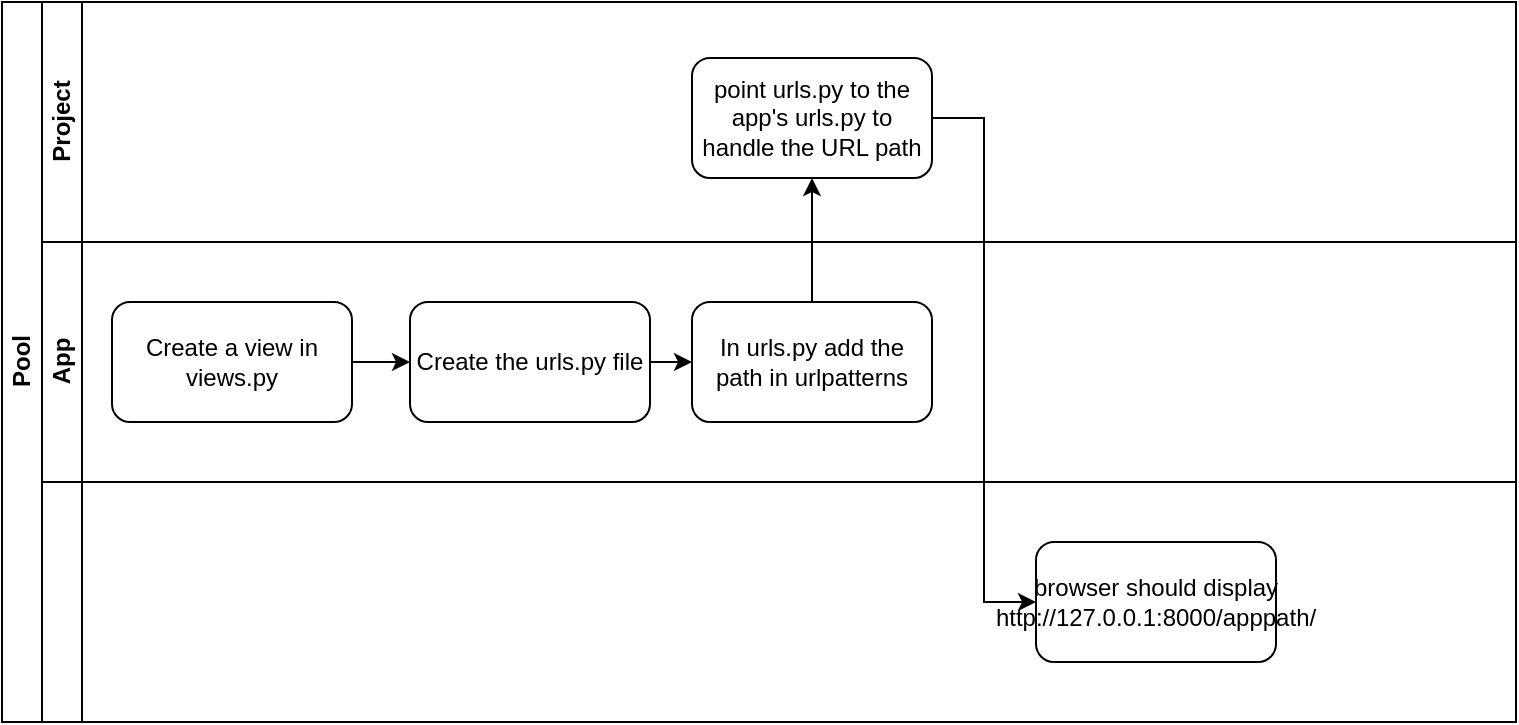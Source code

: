 <mxfile version="21.6.6" type="github">
  <diagram id="C5RBs43oDa-KdzZeNtuy" name="Page-1">
    <mxGraphModel dx="610" dy="338" grid="0" gridSize="1" guides="1" tooltips="1" connect="1" arrows="1" fold="1" page="1" pageScale="1" pageWidth="1920" pageHeight="1200" math="0" shadow="0">
      <root>
        <mxCell id="WIyWlLk6GJQsqaUBKTNV-0" />
        <mxCell id="WIyWlLk6GJQsqaUBKTNV-1" parent="WIyWlLk6GJQsqaUBKTNV-0" />
        <mxCell id="8sbL9mn9Djze76Np5dDg-1" style="edgeStyle=orthogonalEdgeStyle;rounded=0;orthogonalLoop=1;jettySize=auto;html=1;exitX=1;exitY=0.5;exitDx=0;exitDy=0;entryX=-0.05;entryY=0.483;entryDx=0;entryDy=0;entryPerimeter=0;" edge="1" parent="WIyWlLk6GJQsqaUBKTNV-1" target="8sbL9mn9Djze76Np5dDg-0">
          <mxGeometry relative="1" as="geometry">
            <mxPoint x="270" y="210" as="sourcePoint" />
          </mxGeometry>
        </mxCell>
        <mxCell id="8sbL9mn9Djze76Np5dDg-5" value="Pool" style="swimlane;childLayout=stackLayout;resizeParent=1;resizeParentMax=0;horizontal=0;startSize=20;horizontalStack=0;html=1;" vertex="1" parent="WIyWlLk6GJQsqaUBKTNV-1">
          <mxGeometry x="50" y="76" width="757" height="360" as="geometry">
            <mxRectangle x="-230" y="292" width="32" height="55" as="alternateBounds" />
          </mxGeometry>
        </mxCell>
        <mxCell id="8sbL9mn9Djze76Np5dDg-6" value="&lt;div&gt;Project&lt;/div&gt;" style="swimlane;startSize=20;horizontal=0;html=1;" vertex="1" parent="8sbL9mn9Djze76Np5dDg-5">
          <mxGeometry x="20" width="737" height="120" as="geometry" />
        </mxCell>
        <mxCell id="8sbL9mn9Djze76Np5dDg-11" style="edgeStyle=orthogonalEdgeStyle;rounded=0;orthogonalLoop=1;jettySize=auto;html=1;exitX=1;exitY=0.5;exitDx=0;exitDy=0;" edge="1" parent="8sbL9mn9Djze76Np5dDg-6" target="8sbL9mn9Djze76Np5dDg-10">
          <mxGeometry relative="1" as="geometry">
            <mxPoint x="163" y="56" as="sourcePoint" />
          </mxGeometry>
        </mxCell>
        <mxCell id="8sbL9mn9Djze76Np5dDg-13" style="edgeStyle=orthogonalEdgeStyle;rounded=0;orthogonalLoop=1;jettySize=auto;html=1;exitX=1;exitY=0.5;exitDx=0;exitDy=0;" edge="1" parent="8sbL9mn9Djze76Np5dDg-6" target="8sbL9mn9Djze76Np5dDg-12">
          <mxGeometry relative="1" as="geometry">
            <mxPoint x="312.0" y="56" as="sourcePoint" />
          </mxGeometry>
        </mxCell>
        <mxCell id="8sbL9mn9Djze76Np5dDg-18" value="point urls.py to the app&#39;s urls.py to handle the URL path" style="rounded=1;whiteSpace=wrap;html=1;" vertex="1" parent="8sbL9mn9Djze76Np5dDg-6">
          <mxGeometry x="325" y="28" width="120" height="60" as="geometry" />
        </mxCell>
        <mxCell id="8sbL9mn9Djze76Np5dDg-7" value="&lt;div&gt;App&lt;/div&gt;" style="swimlane;startSize=20;horizontal=0;html=1;" vertex="1" parent="8sbL9mn9Djze76Np5dDg-5">
          <mxGeometry x="20" y="120" width="737" height="120" as="geometry" />
        </mxCell>
        <mxCell id="8sbL9mn9Djze76Np5dDg-19" style="edgeStyle=orthogonalEdgeStyle;rounded=0;orthogonalLoop=1;jettySize=auto;html=1;exitX=1;exitY=0.5;exitDx=0;exitDy=0;" edge="1" parent="8sbL9mn9Djze76Np5dDg-7" source="8sbL9mn9Djze76Np5dDg-15" target="8sbL9mn9Djze76Np5dDg-16">
          <mxGeometry relative="1" as="geometry" />
        </mxCell>
        <mxCell id="8sbL9mn9Djze76Np5dDg-15" value="Create a view in views.py" style="rounded=1;whiteSpace=wrap;html=1;" vertex="1" parent="8sbL9mn9Djze76Np5dDg-7">
          <mxGeometry x="35" y="30" width="120" height="60" as="geometry" />
        </mxCell>
        <mxCell id="8sbL9mn9Djze76Np5dDg-20" style="edgeStyle=orthogonalEdgeStyle;rounded=0;orthogonalLoop=1;jettySize=auto;html=1;exitX=1;exitY=0.5;exitDx=0;exitDy=0;" edge="1" parent="8sbL9mn9Djze76Np5dDg-7" source="8sbL9mn9Djze76Np5dDg-16" target="8sbL9mn9Djze76Np5dDg-17">
          <mxGeometry relative="1" as="geometry" />
        </mxCell>
        <mxCell id="8sbL9mn9Djze76Np5dDg-16" value="&lt;div&gt;Create the urls.py file&lt;/div&gt;" style="rounded=1;whiteSpace=wrap;html=1;" vertex="1" parent="8sbL9mn9Djze76Np5dDg-7">
          <mxGeometry x="184" y="30" width="120" height="60" as="geometry" />
        </mxCell>
        <mxCell id="8sbL9mn9Djze76Np5dDg-17" value="In urls.py add the path in urlpatterns" style="rounded=1;whiteSpace=wrap;html=1;" vertex="1" parent="8sbL9mn9Djze76Np5dDg-7">
          <mxGeometry x="325" y="30" width="120" height="60" as="geometry" />
        </mxCell>
        <mxCell id="8sbL9mn9Djze76Np5dDg-8" value="" style="swimlane;startSize=20;horizontal=0;html=1;" vertex="1" parent="8sbL9mn9Djze76Np5dDg-5">
          <mxGeometry x="20" y="240" width="737" height="120" as="geometry" />
        </mxCell>
        <mxCell id="8sbL9mn9Djze76Np5dDg-22" value="browser should display http://127.0.0.1:8000/apppath/" style="rounded=1;whiteSpace=wrap;html=1;" vertex="1" parent="8sbL9mn9Djze76Np5dDg-8">
          <mxGeometry x="497" y="30" width="120" height="60" as="geometry" />
        </mxCell>
        <mxCell id="8sbL9mn9Djze76Np5dDg-21" style="edgeStyle=orthogonalEdgeStyle;rounded=0;orthogonalLoop=1;jettySize=auto;html=1;exitX=0.5;exitY=0;exitDx=0;exitDy=0;" edge="1" parent="8sbL9mn9Djze76Np5dDg-5" source="8sbL9mn9Djze76Np5dDg-17" target="8sbL9mn9Djze76Np5dDg-18">
          <mxGeometry relative="1" as="geometry" />
        </mxCell>
        <mxCell id="8sbL9mn9Djze76Np5dDg-23" style="edgeStyle=orthogonalEdgeStyle;rounded=0;orthogonalLoop=1;jettySize=auto;html=1;exitX=1;exitY=0.5;exitDx=0;exitDy=0;entryX=0;entryY=0.5;entryDx=0;entryDy=0;" edge="1" parent="8sbL9mn9Djze76Np5dDg-5" source="8sbL9mn9Djze76Np5dDg-18" target="8sbL9mn9Djze76Np5dDg-22">
          <mxGeometry relative="1" as="geometry" />
        </mxCell>
      </root>
    </mxGraphModel>
  </diagram>
</mxfile>

